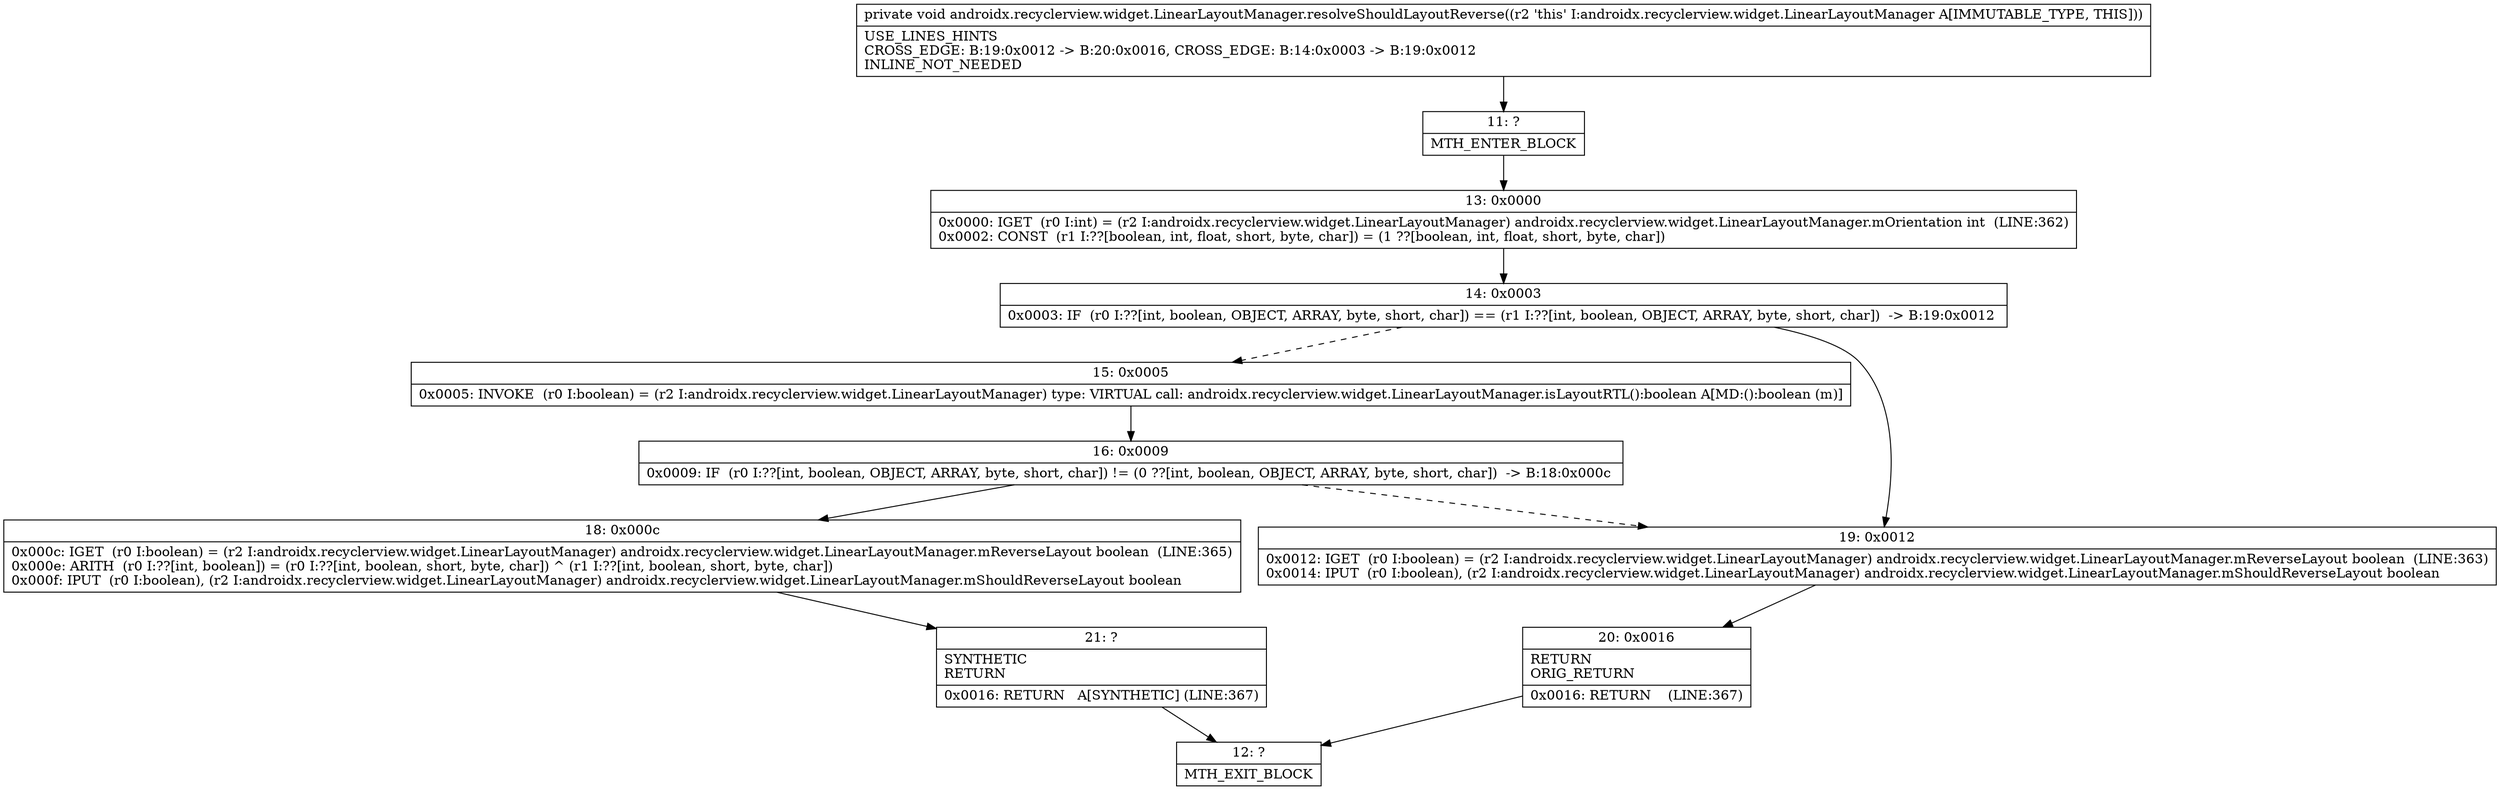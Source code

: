 digraph "CFG forandroidx.recyclerview.widget.LinearLayoutManager.resolveShouldLayoutReverse()V" {
Node_11 [shape=record,label="{11\:\ ?|MTH_ENTER_BLOCK\l}"];
Node_13 [shape=record,label="{13\:\ 0x0000|0x0000: IGET  (r0 I:int) = (r2 I:androidx.recyclerview.widget.LinearLayoutManager) androidx.recyclerview.widget.LinearLayoutManager.mOrientation int  (LINE:362)\l0x0002: CONST  (r1 I:??[boolean, int, float, short, byte, char]) = (1 ??[boolean, int, float, short, byte, char]) \l}"];
Node_14 [shape=record,label="{14\:\ 0x0003|0x0003: IF  (r0 I:??[int, boolean, OBJECT, ARRAY, byte, short, char]) == (r1 I:??[int, boolean, OBJECT, ARRAY, byte, short, char])  \-\> B:19:0x0012 \l}"];
Node_15 [shape=record,label="{15\:\ 0x0005|0x0005: INVOKE  (r0 I:boolean) = (r2 I:androidx.recyclerview.widget.LinearLayoutManager) type: VIRTUAL call: androidx.recyclerview.widget.LinearLayoutManager.isLayoutRTL():boolean A[MD:():boolean (m)]\l}"];
Node_16 [shape=record,label="{16\:\ 0x0009|0x0009: IF  (r0 I:??[int, boolean, OBJECT, ARRAY, byte, short, char]) != (0 ??[int, boolean, OBJECT, ARRAY, byte, short, char])  \-\> B:18:0x000c \l}"];
Node_18 [shape=record,label="{18\:\ 0x000c|0x000c: IGET  (r0 I:boolean) = (r2 I:androidx.recyclerview.widget.LinearLayoutManager) androidx.recyclerview.widget.LinearLayoutManager.mReverseLayout boolean  (LINE:365)\l0x000e: ARITH  (r0 I:??[int, boolean]) = (r0 I:??[int, boolean, short, byte, char]) ^ (r1 I:??[int, boolean, short, byte, char]) \l0x000f: IPUT  (r0 I:boolean), (r2 I:androidx.recyclerview.widget.LinearLayoutManager) androidx.recyclerview.widget.LinearLayoutManager.mShouldReverseLayout boolean \l}"];
Node_21 [shape=record,label="{21\:\ ?|SYNTHETIC\lRETURN\l|0x0016: RETURN   A[SYNTHETIC] (LINE:367)\l}"];
Node_12 [shape=record,label="{12\:\ ?|MTH_EXIT_BLOCK\l}"];
Node_19 [shape=record,label="{19\:\ 0x0012|0x0012: IGET  (r0 I:boolean) = (r2 I:androidx.recyclerview.widget.LinearLayoutManager) androidx.recyclerview.widget.LinearLayoutManager.mReverseLayout boolean  (LINE:363)\l0x0014: IPUT  (r0 I:boolean), (r2 I:androidx.recyclerview.widget.LinearLayoutManager) androidx.recyclerview.widget.LinearLayoutManager.mShouldReverseLayout boolean \l}"];
Node_20 [shape=record,label="{20\:\ 0x0016|RETURN\lORIG_RETURN\l|0x0016: RETURN    (LINE:367)\l}"];
MethodNode[shape=record,label="{private void androidx.recyclerview.widget.LinearLayoutManager.resolveShouldLayoutReverse((r2 'this' I:androidx.recyclerview.widget.LinearLayoutManager A[IMMUTABLE_TYPE, THIS]))  | USE_LINES_HINTS\lCROSS_EDGE: B:19:0x0012 \-\> B:20:0x0016, CROSS_EDGE: B:14:0x0003 \-\> B:19:0x0012\lINLINE_NOT_NEEDED\l}"];
MethodNode -> Node_11;Node_11 -> Node_13;
Node_13 -> Node_14;
Node_14 -> Node_15[style=dashed];
Node_14 -> Node_19;
Node_15 -> Node_16;
Node_16 -> Node_18;
Node_16 -> Node_19[style=dashed];
Node_18 -> Node_21;
Node_21 -> Node_12;
Node_19 -> Node_20;
Node_20 -> Node_12;
}

